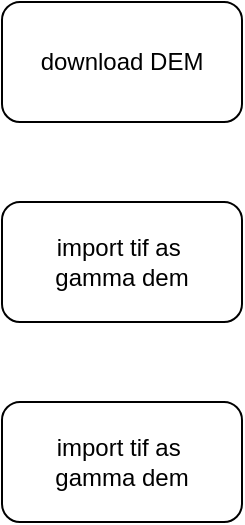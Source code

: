 <mxfile version="24.2.1" type="github">
  <diagram name="第 1 页" id="_TMllKGm4wmTvCpgBfV6">
    <mxGraphModel dx="1562" dy="858" grid="1" gridSize="10" guides="1" tooltips="1" connect="1" arrows="1" fold="1" page="1" pageScale="1" pageWidth="827" pageHeight="1169" math="0" shadow="0">
      <root>
        <mxCell id="0" />
        <mxCell id="1" parent="0" />
        <mxCell id="v5E4bvxINp8pLoV6QuOr-1" value="download DEM" style="rounded=1;whiteSpace=wrap;html=1;" vertex="1" parent="1">
          <mxGeometry x="160" y="190" width="120" height="60" as="geometry" />
        </mxCell>
        <mxCell id="v5E4bvxINp8pLoV6QuOr-2" value="import tif as&amp;nbsp;&lt;div&gt;gamma dem&lt;/div&gt;" style="rounded=1;whiteSpace=wrap;html=1;" vertex="1" parent="1">
          <mxGeometry x="160" y="290" width="120" height="60" as="geometry" />
        </mxCell>
        <mxCell id="v5E4bvxINp8pLoV6QuOr-3" value="import tif as&amp;nbsp;&lt;div&gt;gamma dem&lt;/div&gt;" style="rounded=1;whiteSpace=wrap;html=1;" vertex="1" parent="1">
          <mxGeometry x="160" y="390" width="120" height="60" as="geometry" />
        </mxCell>
      </root>
    </mxGraphModel>
  </diagram>
</mxfile>
